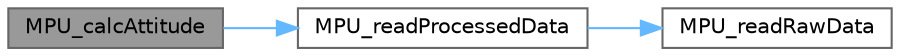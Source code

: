 digraph "MPU_calcAttitude"
{
 // LATEX_PDF_SIZE
  bgcolor="transparent";
  edge [fontname=Helvetica,fontsize=10,labelfontname=Helvetica,labelfontsize=10];
  node [fontname=Helvetica,fontsize=10,shape=box,height=0.2,width=0.4];
  rankdir="LR";
  Node1 [id="Node000001",label="MPU_calcAttitude",height=0.2,width=0.4,color="gray40", fillcolor="grey60", style="filled", fontcolor="black",tooltip="Calculate the attitude of the sensor in degrees using a complementary filter."];
  Node1 -> Node2 [id="edge1_Node000001_Node000002",color="steelblue1",style="solid",tooltip=" "];
  Node2 [id="Node000002",label="MPU_readProcessedData",height=0.2,width=0.4,color="grey40", fillcolor="white", style="filled",URL="$MPU9250__driver_8c.html#a0b9572bcd1f2755e895204e9bdcc313f",tooltip="Calculate the real world sensor values."];
  Node2 -> Node3 [id="edge2_Node000002_Node000003",color="steelblue1",style="solid",tooltip=" "];
  Node3 [id="Node000003",label="MPU_readRawData",height=0.2,width=0.4,color="grey40", fillcolor="white", style="filled",URL="$MPU9250__driver_8c.html#a9c3d9fc8303a931dd23be6debffaa598",tooltip="Read raw data from IMU."];
}
